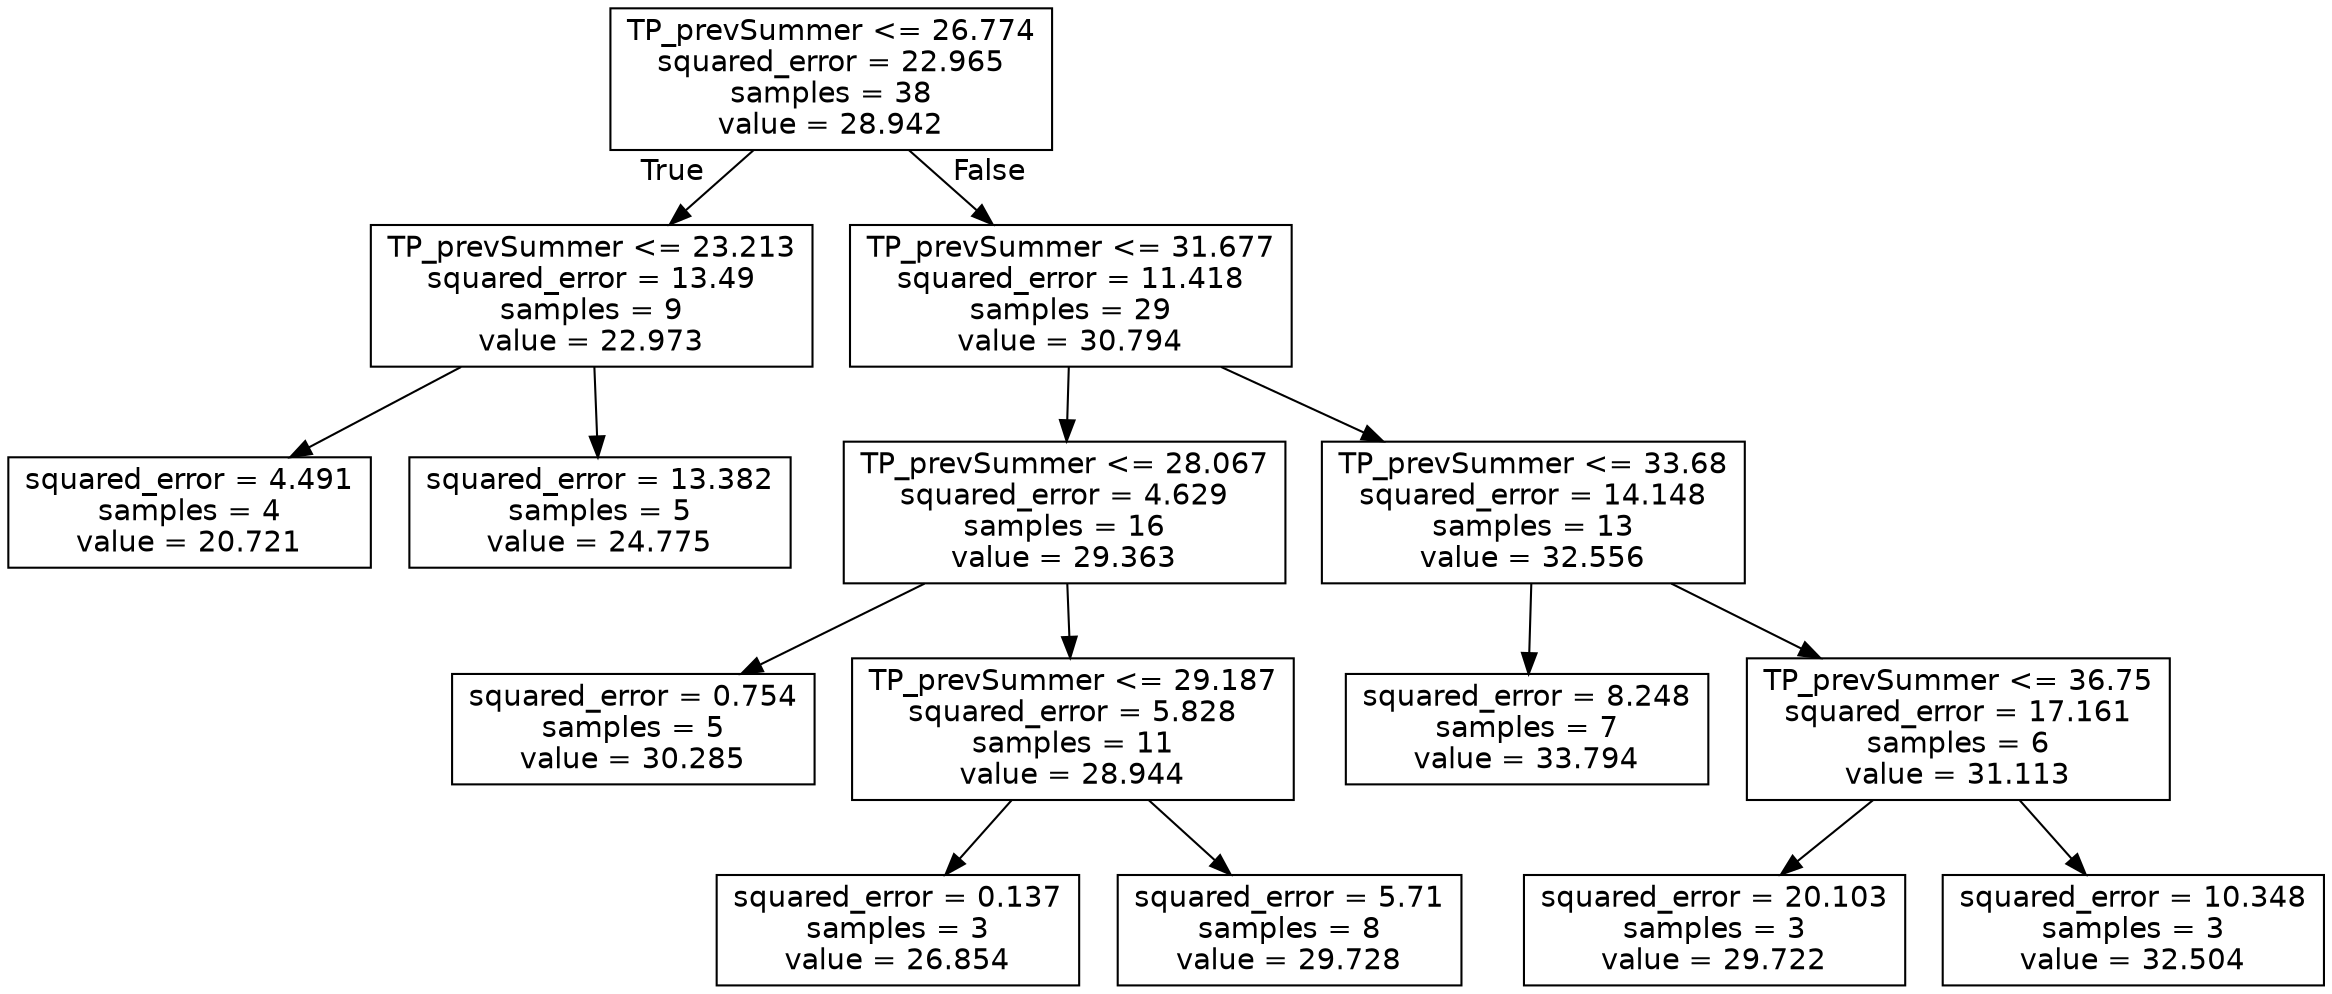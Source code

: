digraph Tree {
node [shape=box, fontname="helvetica"] ;
edge [fontname="helvetica"] ;
0 [label="TP_prevSummer <= 26.774\nsquared_error = 22.965\nsamples = 38\nvalue = 28.942"] ;
1 [label="TP_prevSummer <= 23.213\nsquared_error = 13.49\nsamples = 9\nvalue = 22.973"] ;
0 -> 1 [labeldistance=2.5, labelangle=45, headlabel="True"] ;
5 [label="squared_error = 4.491\nsamples = 4\nvalue = 20.721"] ;
1 -> 5 ;
6 [label="squared_error = 13.382\nsamples = 5\nvalue = 24.775"] ;
1 -> 6 ;
2 [label="TP_prevSummer <= 31.677\nsquared_error = 11.418\nsamples = 29\nvalue = 30.794"] ;
0 -> 2 [labeldistance=2.5, labelangle=-45, headlabel="False"] ;
3 [label="TP_prevSummer <= 28.067\nsquared_error = 4.629\nsamples = 16\nvalue = 29.363"] ;
2 -> 3 ;
11 [label="squared_error = 0.754\nsamples = 5\nvalue = 30.285"] ;
3 -> 11 ;
12 [label="TP_prevSummer <= 29.187\nsquared_error = 5.828\nsamples = 11\nvalue = 28.944"] ;
3 -> 12 ;
13 [label="squared_error = 0.137\nsamples = 3\nvalue = 26.854"] ;
12 -> 13 ;
14 [label="squared_error = 5.71\nsamples = 8\nvalue = 29.728"] ;
12 -> 14 ;
4 [label="TP_prevSummer <= 33.68\nsquared_error = 14.148\nsamples = 13\nvalue = 32.556"] ;
2 -> 4 ;
7 [label="squared_error = 8.248\nsamples = 7\nvalue = 33.794"] ;
4 -> 7 ;
8 [label="TP_prevSummer <= 36.75\nsquared_error = 17.161\nsamples = 6\nvalue = 31.113"] ;
4 -> 8 ;
9 [label="squared_error = 20.103\nsamples = 3\nvalue = 29.722"] ;
8 -> 9 ;
10 [label="squared_error = 10.348\nsamples = 3\nvalue = 32.504"] ;
8 -> 10 ;
}